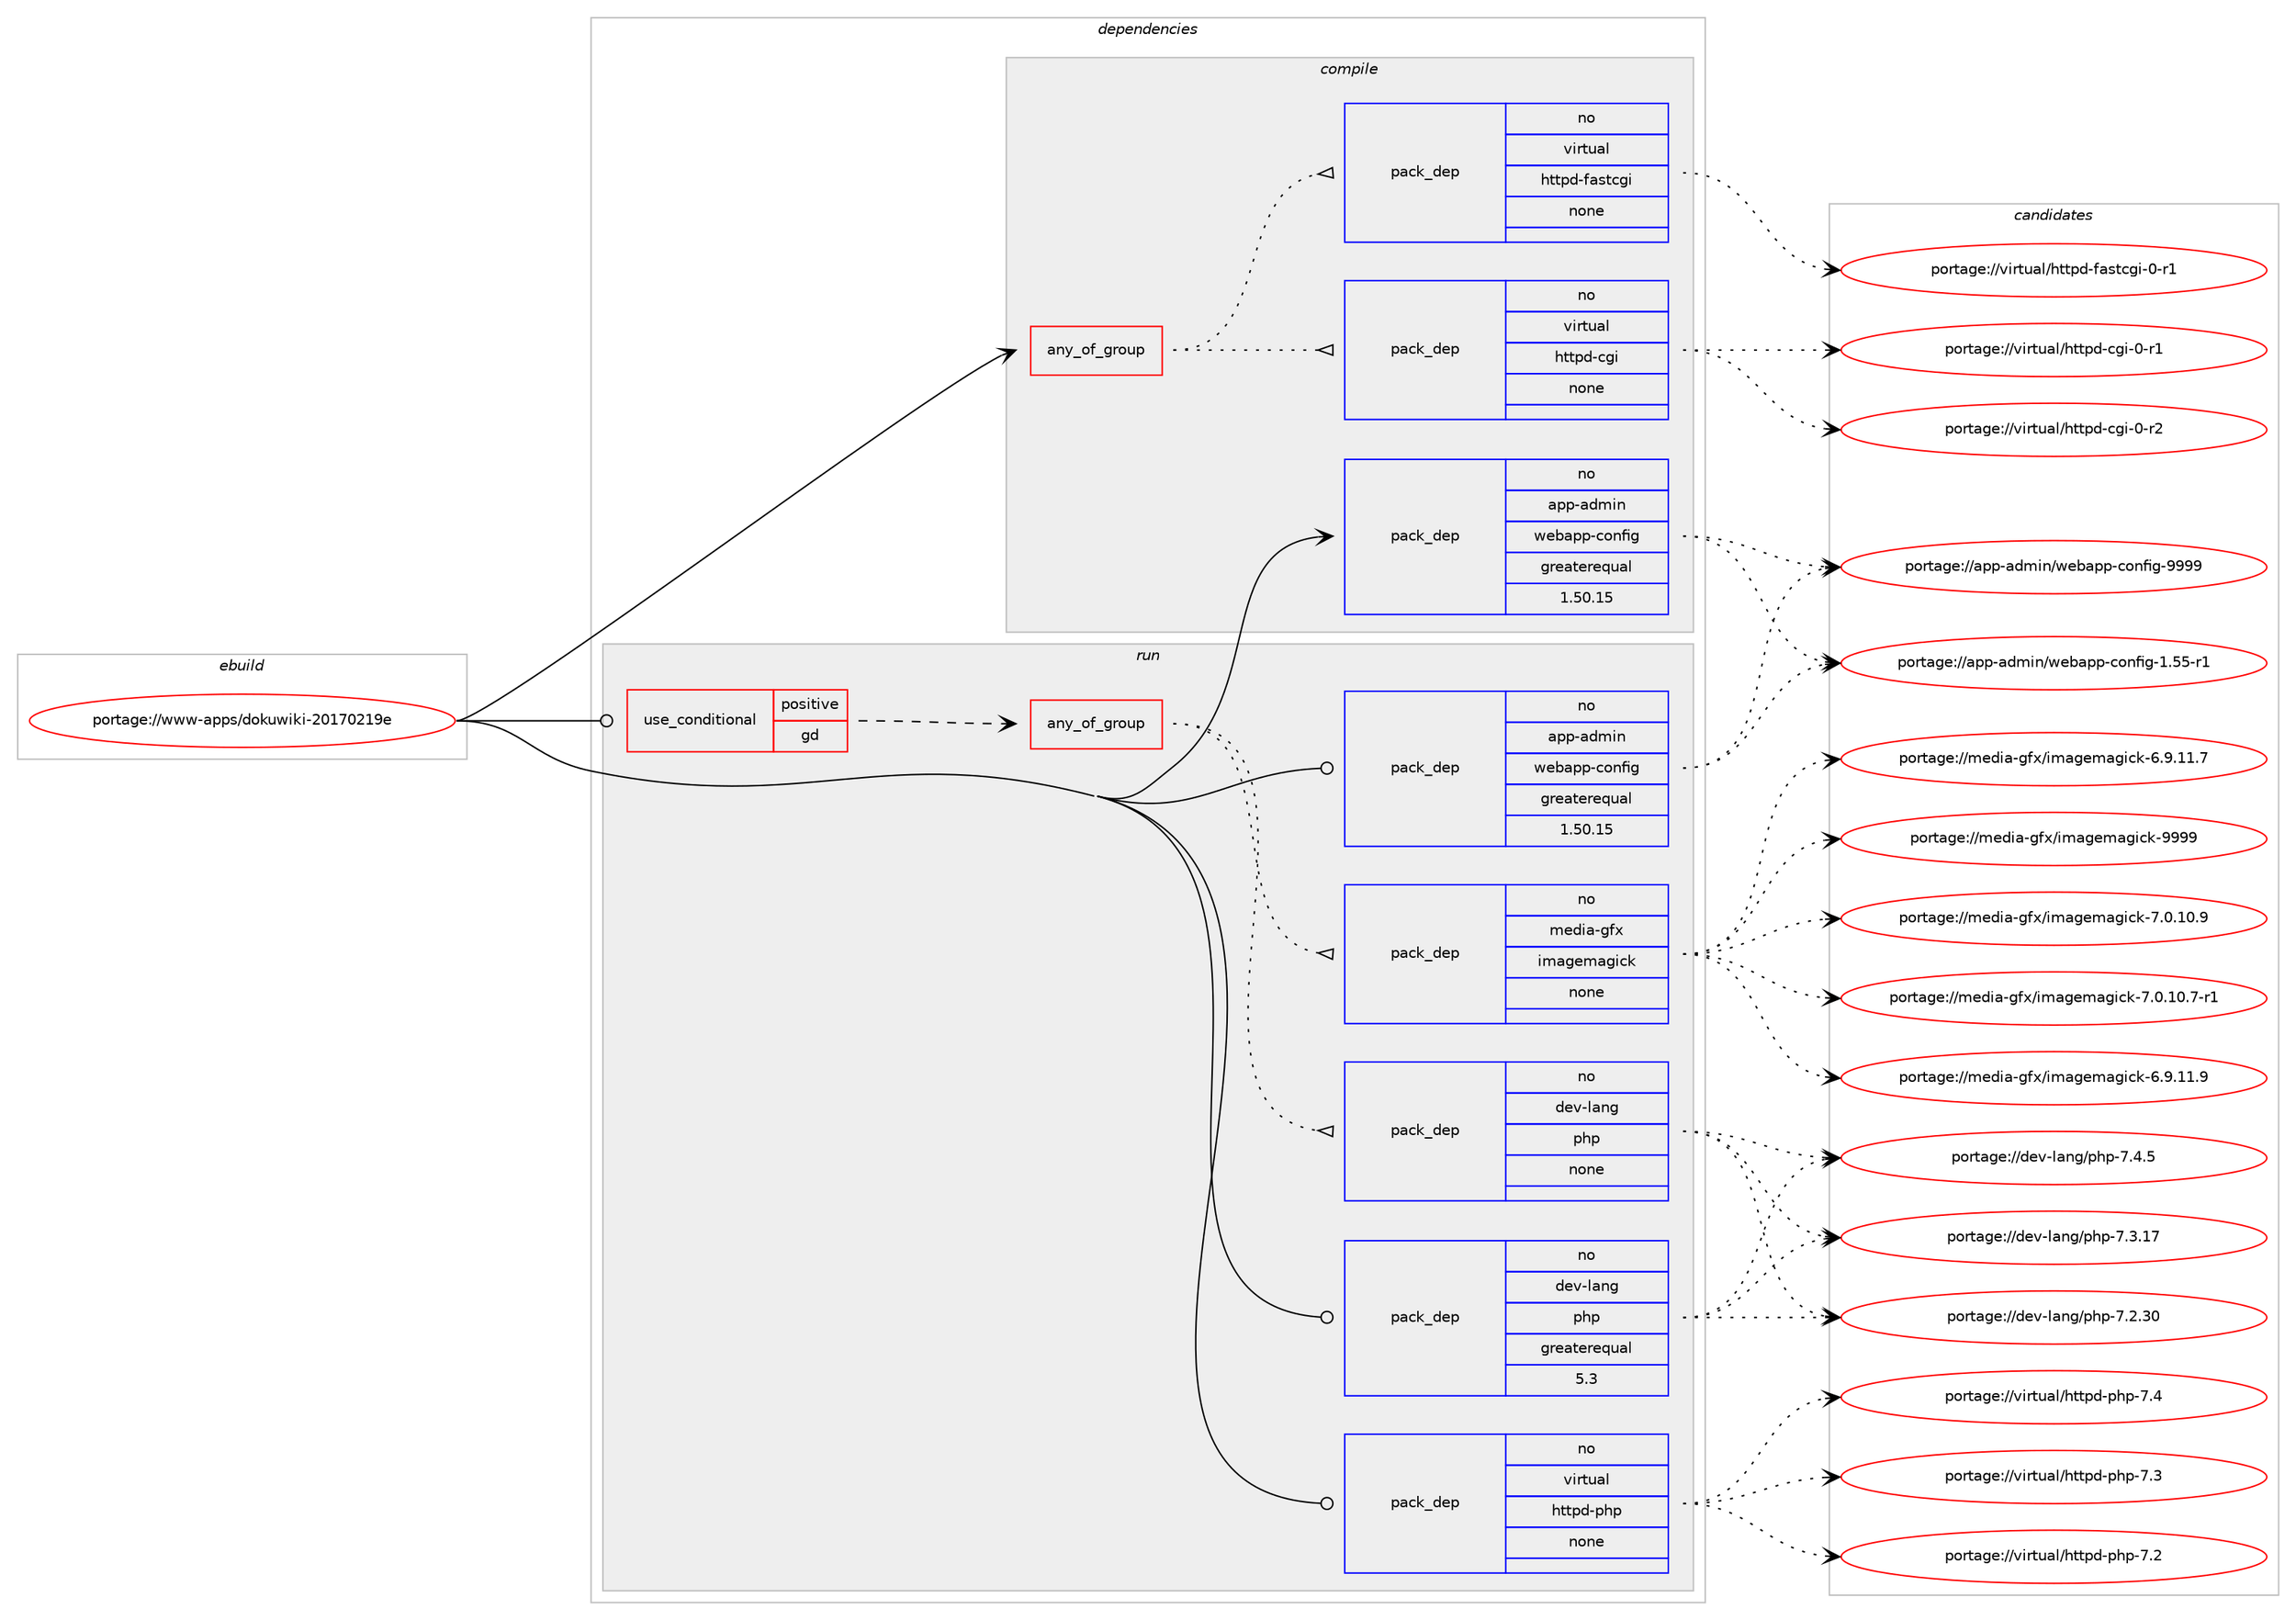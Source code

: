 digraph prolog {

# *************
# Graph options
# *************

newrank=true;
concentrate=true;
compound=true;
graph [rankdir=LR,fontname=Helvetica,fontsize=10,ranksep=1.5];#, ranksep=2.5, nodesep=0.2];
edge  [arrowhead=vee];
node  [fontname=Helvetica,fontsize=10];

# **********
# The ebuild
# **********

subgraph cluster_leftcol {
color=gray;
rank=same;
label=<<i>ebuild</i>>;
id [label="portage://www-apps/dokuwiki-20170219e", color=red, width=4, href="../www-apps/dokuwiki-20170219e.svg"];
}

# ****************
# The dependencies
# ****************

subgraph cluster_midcol {
color=gray;
label=<<i>dependencies</i>>;
subgraph cluster_compile {
fillcolor="#eeeeee";
style=filled;
label=<<i>compile</i>>;
subgraph any51 {
dependency3318 [label=<<TABLE BORDER="0" CELLBORDER="1" CELLSPACING="0" CELLPADDING="4"><TR><TD CELLPADDING="10">any_of_group</TD></TR></TABLE>>, shape=none, color=red];subgraph pack2853 {
dependency3319 [label=<<TABLE BORDER="0" CELLBORDER="1" CELLSPACING="0" CELLPADDING="4" WIDTH="220"><TR><TD ROWSPAN="6" CELLPADDING="30">pack_dep</TD></TR><TR><TD WIDTH="110">no</TD></TR><TR><TD>virtual</TD></TR><TR><TD>httpd-cgi</TD></TR><TR><TD>none</TD></TR><TR><TD></TD></TR></TABLE>>, shape=none, color=blue];
}
dependency3318:e -> dependency3319:w [weight=20,style="dotted",arrowhead="oinv"];
subgraph pack2854 {
dependency3320 [label=<<TABLE BORDER="0" CELLBORDER="1" CELLSPACING="0" CELLPADDING="4" WIDTH="220"><TR><TD ROWSPAN="6" CELLPADDING="30">pack_dep</TD></TR><TR><TD WIDTH="110">no</TD></TR><TR><TD>virtual</TD></TR><TR><TD>httpd-fastcgi</TD></TR><TR><TD>none</TD></TR><TR><TD></TD></TR></TABLE>>, shape=none, color=blue];
}
dependency3318:e -> dependency3320:w [weight=20,style="dotted",arrowhead="oinv"];
}
id:e -> dependency3318:w [weight=20,style="solid",arrowhead="vee"];
subgraph pack2855 {
dependency3321 [label=<<TABLE BORDER="0" CELLBORDER="1" CELLSPACING="0" CELLPADDING="4" WIDTH="220"><TR><TD ROWSPAN="6" CELLPADDING="30">pack_dep</TD></TR><TR><TD WIDTH="110">no</TD></TR><TR><TD>app-admin</TD></TR><TR><TD>webapp-config</TD></TR><TR><TD>greaterequal</TD></TR><TR><TD>1.50.15</TD></TR></TABLE>>, shape=none, color=blue];
}
id:e -> dependency3321:w [weight=20,style="solid",arrowhead="vee"];
}
subgraph cluster_compileandrun {
fillcolor="#eeeeee";
style=filled;
label=<<i>compile and run</i>>;
}
subgraph cluster_run {
fillcolor="#eeeeee";
style=filled;
label=<<i>run</i>>;
subgraph cond412 {
dependency3322 [label=<<TABLE BORDER="0" CELLBORDER="1" CELLSPACING="0" CELLPADDING="4"><TR><TD ROWSPAN="3" CELLPADDING="10">use_conditional</TD></TR><TR><TD>positive</TD></TR><TR><TD>gd</TD></TR></TABLE>>, shape=none, color=red];
subgraph any52 {
dependency3323 [label=<<TABLE BORDER="0" CELLBORDER="1" CELLSPACING="0" CELLPADDING="4"><TR><TD CELLPADDING="10">any_of_group</TD></TR></TABLE>>, shape=none, color=red];subgraph pack2856 {
dependency3324 [label=<<TABLE BORDER="0" CELLBORDER="1" CELLSPACING="0" CELLPADDING="4" WIDTH="220"><TR><TD ROWSPAN="6" CELLPADDING="30">pack_dep</TD></TR><TR><TD WIDTH="110">no</TD></TR><TR><TD>dev-lang</TD></TR><TR><TD>php</TD></TR><TR><TD>none</TD></TR><TR><TD></TD></TR></TABLE>>, shape=none, color=blue];
}
dependency3323:e -> dependency3324:w [weight=20,style="dotted",arrowhead="oinv"];
subgraph pack2857 {
dependency3325 [label=<<TABLE BORDER="0" CELLBORDER="1" CELLSPACING="0" CELLPADDING="4" WIDTH="220"><TR><TD ROWSPAN="6" CELLPADDING="30">pack_dep</TD></TR><TR><TD WIDTH="110">no</TD></TR><TR><TD>media-gfx</TD></TR><TR><TD>imagemagick</TD></TR><TR><TD>none</TD></TR><TR><TD></TD></TR></TABLE>>, shape=none, color=blue];
}
dependency3323:e -> dependency3325:w [weight=20,style="dotted",arrowhead="oinv"];
}
dependency3322:e -> dependency3323:w [weight=20,style="dashed",arrowhead="vee"];
}
id:e -> dependency3322:w [weight=20,style="solid",arrowhead="odot"];
subgraph pack2858 {
dependency3326 [label=<<TABLE BORDER="0" CELLBORDER="1" CELLSPACING="0" CELLPADDING="4" WIDTH="220"><TR><TD ROWSPAN="6" CELLPADDING="30">pack_dep</TD></TR><TR><TD WIDTH="110">no</TD></TR><TR><TD>app-admin</TD></TR><TR><TD>webapp-config</TD></TR><TR><TD>greaterequal</TD></TR><TR><TD>1.50.15</TD></TR></TABLE>>, shape=none, color=blue];
}
id:e -> dependency3326:w [weight=20,style="solid",arrowhead="odot"];
subgraph pack2859 {
dependency3327 [label=<<TABLE BORDER="0" CELLBORDER="1" CELLSPACING="0" CELLPADDING="4" WIDTH="220"><TR><TD ROWSPAN="6" CELLPADDING="30">pack_dep</TD></TR><TR><TD WIDTH="110">no</TD></TR><TR><TD>dev-lang</TD></TR><TR><TD>php</TD></TR><TR><TD>greaterequal</TD></TR><TR><TD>5.3</TD></TR></TABLE>>, shape=none, color=blue];
}
id:e -> dependency3327:w [weight=20,style="solid",arrowhead="odot"];
subgraph pack2860 {
dependency3328 [label=<<TABLE BORDER="0" CELLBORDER="1" CELLSPACING="0" CELLPADDING="4" WIDTH="220"><TR><TD ROWSPAN="6" CELLPADDING="30">pack_dep</TD></TR><TR><TD WIDTH="110">no</TD></TR><TR><TD>virtual</TD></TR><TR><TD>httpd-php</TD></TR><TR><TD>none</TD></TR><TR><TD></TD></TR></TABLE>>, shape=none, color=blue];
}
id:e -> dependency3328:w [weight=20,style="solid",arrowhead="odot"];
}
}

# **************
# The candidates
# **************

subgraph cluster_choices {
rank=same;
color=gray;
label=<<i>candidates</i>>;

subgraph choice2853 {
color=black;
nodesep=1;
choice1181051141161179710847104116116112100459910310545484511450 [label="portage://virtual/httpd-cgi-0-r2", color=red, width=4,href="../virtual/httpd-cgi-0-r2.svg"];
choice1181051141161179710847104116116112100459910310545484511449 [label="portage://virtual/httpd-cgi-0-r1", color=red, width=4,href="../virtual/httpd-cgi-0-r1.svg"];
dependency3319:e -> choice1181051141161179710847104116116112100459910310545484511450:w [style=dotted,weight="100"];
dependency3319:e -> choice1181051141161179710847104116116112100459910310545484511449:w [style=dotted,weight="100"];
}
subgraph choice2854 {
color=black;
nodesep=1;
choice118105114116117971084710411611611210045102971151169910310545484511449 [label="portage://virtual/httpd-fastcgi-0-r1", color=red, width=4,href="../virtual/httpd-fastcgi-0-r1.svg"];
dependency3320:e -> choice118105114116117971084710411611611210045102971151169910310545484511449:w [style=dotted,weight="100"];
}
subgraph choice2855 {
color=black;
nodesep=1;
choice97112112459710010910511047119101989711211245991111101021051034557575757 [label="portage://app-admin/webapp-config-9999", color=red, width=4,href="../app-admin/webapp-config-9999.svg"];
choice971121124597100109105110471191019897112112459911111010210510345494653534511449 [label="portage://app-admin/webapp-config-1.55-r1", color=red, width=4,href="../app-admin/webapp-config-1.55-r1.svg"];
dependency3321:e -> choice97112112459710010910511047119101989711211245991111101021051034557575757:w [style=dotted,weight="100"];
dependency3321:e -> choice971121124597100109105110471191019897112112459911111010210510345494653534511449:w [style=dotted,weight="100"];
}
subgraph choice2856 {
color=black;
nodesep=1;
choice100101118451089711010347112104112455546524653 [label="portage://dev-lang/php-7.4.5", color=red, width=4,href="../dev-lang/php-7.4.5.svg"];
choice10010111845108971101034711210411245554651464955 [label="portage://dev-lang/php-7.3.17", color=red, width=4,href="../dev-lang/php-7.3.17.svg"];
choice10010111845108971101034711210411245554650465148 [label="portage://dev-lang/php-7.2.30", color=red, width=4,href="../dev-lang/php-7.2.30.svg"];
dependency3324:e -> choice100101118451089711010347112104112455546524653:w [style=dotted,weight="100"];
dependency3324:e -> choice10010111845108971101034711210411245554651464955:w [style=dotted,weight="100"];
dependency3324:e -> choice10010111845108971101034711210411245554650465148:w [style=dotted,weight="100"];
}
subgraph choice2857 {
color=black;
nodesep=1;
choice1091011001059745103102120471051099710310110997103105991074557575757 [label="portage://media-gfx/imagemagick-9999", color=red, width=4,href="../media-gfx/imagemagick-9999.svg"];
choice109101100105974510310212047105109971031011099710310599107455546484649484657 [label="portage://media-gfx/imagemagick-7.0.10.9", color=red, width=4,href="../media-gfx/imagemagick-7.0.10.9.svg"];
choice1091011001059745103102120471051099710310110997103105991074555464846494846554511449 [label="portage://media-gfx/imagemagick-7.0.10.7-r1", color=red, width=4,href="../media-gfx/imagemagick-7.0.10.7-r1.svg"];
choice109101100105974510310212047105109971031011099710310599107455446574649494657 [label="portage://media-gfx/imagemagick-6.9.11.9", color=red, width=4,href="../media-gfx/imagemagick-6.9.11.9.svg"];
choice109101100105974510310212047105109971031011099710310599107455446574649494655 [label="portage://media-gfx/imagemagick-6.9.11.7", color=red, width=4,href="../media-gfx/imagemagick-6.9.11.7.svg"];
dependency3325:e -> choice1091011001059745103102120471051099710310110997103105991074557575757:w [style=dotted,weight="100"];
dependency3325:e -> choice109101100105974510310212047105109971031011099710310599107455546484649484657:w [style=dotted,weight="100"];
dependency3325:e -> choice1091011001059745103102120471051099710310110997103105991074555464846494846554511449:w [style=dotted,weight="100"];
dependency3325:e -> choice109101100105974510310212047105109971031011099710310599107455446574649494657:w [style=dotted,weight="100"];
dependency3325:e -> choice109101100105974510310212047105109971031011099710310599107455446574649494655:w [style=dotted,weight="100"];
}
subgraph choice2858 {
color=black;
nodesep=1;
choice97112112459710010910511047119101989711211245991111101021051034557575757 [label="portage://app-admin/webapp-config-9999", color=red, width=4,href="../app-admin/webapp-config-9999.svg"];
choice971121124597100109105110471191019897112112459911111010210510345494653534511449 [label="portage://app-admin/webapp-config-1.55-r1", color=red, width=4,href="../app-admin/webapp-config-1.55-r1.svg"];
dependency3326:e -> choice97112112459710010910511047119101989711211245991111101021051034557575757:w [style=dotted,weight="100"];
dependency3326:e -> choice971121124597100109105110471191019897112112459911111010210510345494653534511449:w [style=dotted,weight="100"];
}
subgraph choice2859 {
color=black;
nodesep=1;
choice100101118451089711010347112104112455546524653 [label="portage://dev-lang/php-7.4.5", color=red, width=4,href="../dev-lang/php-7.4.5.svg"];
choice10010111845108971101034711210411245554651464955 [label="portage://dev-lang/php-7.3.17", color=red, width=4,href="../dev-lang/php-7.3.17.svg"];
choice10010111845108971101034711210411245554650465148 [label="portage://dev-lang/php-7.2.30", color=red, width=4,href="../dev-lang/php-7.2.30.svg"];
dependency3327:e -> choice100101118451089711010347112104112455546524653:w [style=dotted,weight="100"];
dependency3327:e -> choice10010111845108971101034711210411245554651464955:w [style=dotted,weight="100"];
dependency3327:e -> choice10010111845108971101034711210411245554650465148:w [style=dotted,weight="100"];
}
subgraph choice2860 {
color=black;
nodesep=1;
choice11810511411611797108471041161161121004511210411245554652 [label="portage://virtual/httpd-php-7.4", color=red, width=4,href="../virtual/httpd-php-7.4.svg"];
choice11810511411611797108471041161161121004511210411245554651 [label="portage://virtual/httpd-php-7.3", color=red, width=4,href="../virtual/httpd-php-7.3.svg"];
choice11810511411611797108471041161161121004511210411245554650 [label="portage://virtual/httpd-php-7.2", color=red, width=4,href="../virtual/httpd-php-7.2.svg"];
dependency3328:e -> choice11810511411611797108471041161161121004511210411245554652:w [style=dotted,weight="100"];
dependency3328:e -> choice11810511411611797108471041161161121004511210411245554651:w [style=dotted,weight="100"];
dependency3328:e -> choice11810511411611797108471041161161121004511210411245554650:w [style=dotted,weight="100"];
}
}

}

